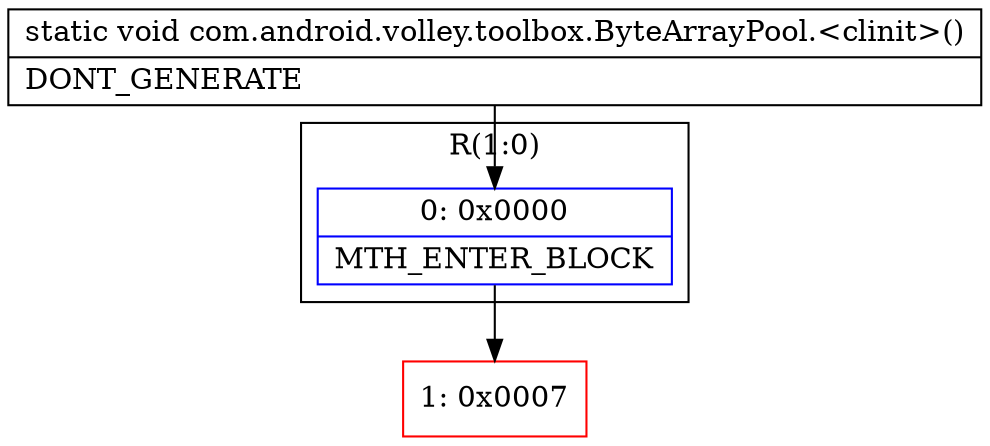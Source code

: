 digraph "CFG forcom.android.volley.toolbox.ByteArrayPool.\<clinit\>()V" {
subgraph cluster_Region_1285658269 {
label = "R(1:0)";
node [shape=record,color=blue];
Node_0 [shape=record,label="{0\:\ 0x0000|MTH_ENTER_BLOCK\l}"];
}
Node_1 [shape=record,color=red,label="{1\:\ 0x0007}"];
MethodNode[shape=record,label="{static void com.android.volley.toolbox.ByteArrayPool.\<clinit\>()  | DONT_GENERATE\l}"];
MethodNode -> Node_0;
Node_0 -> Node_1;
}

